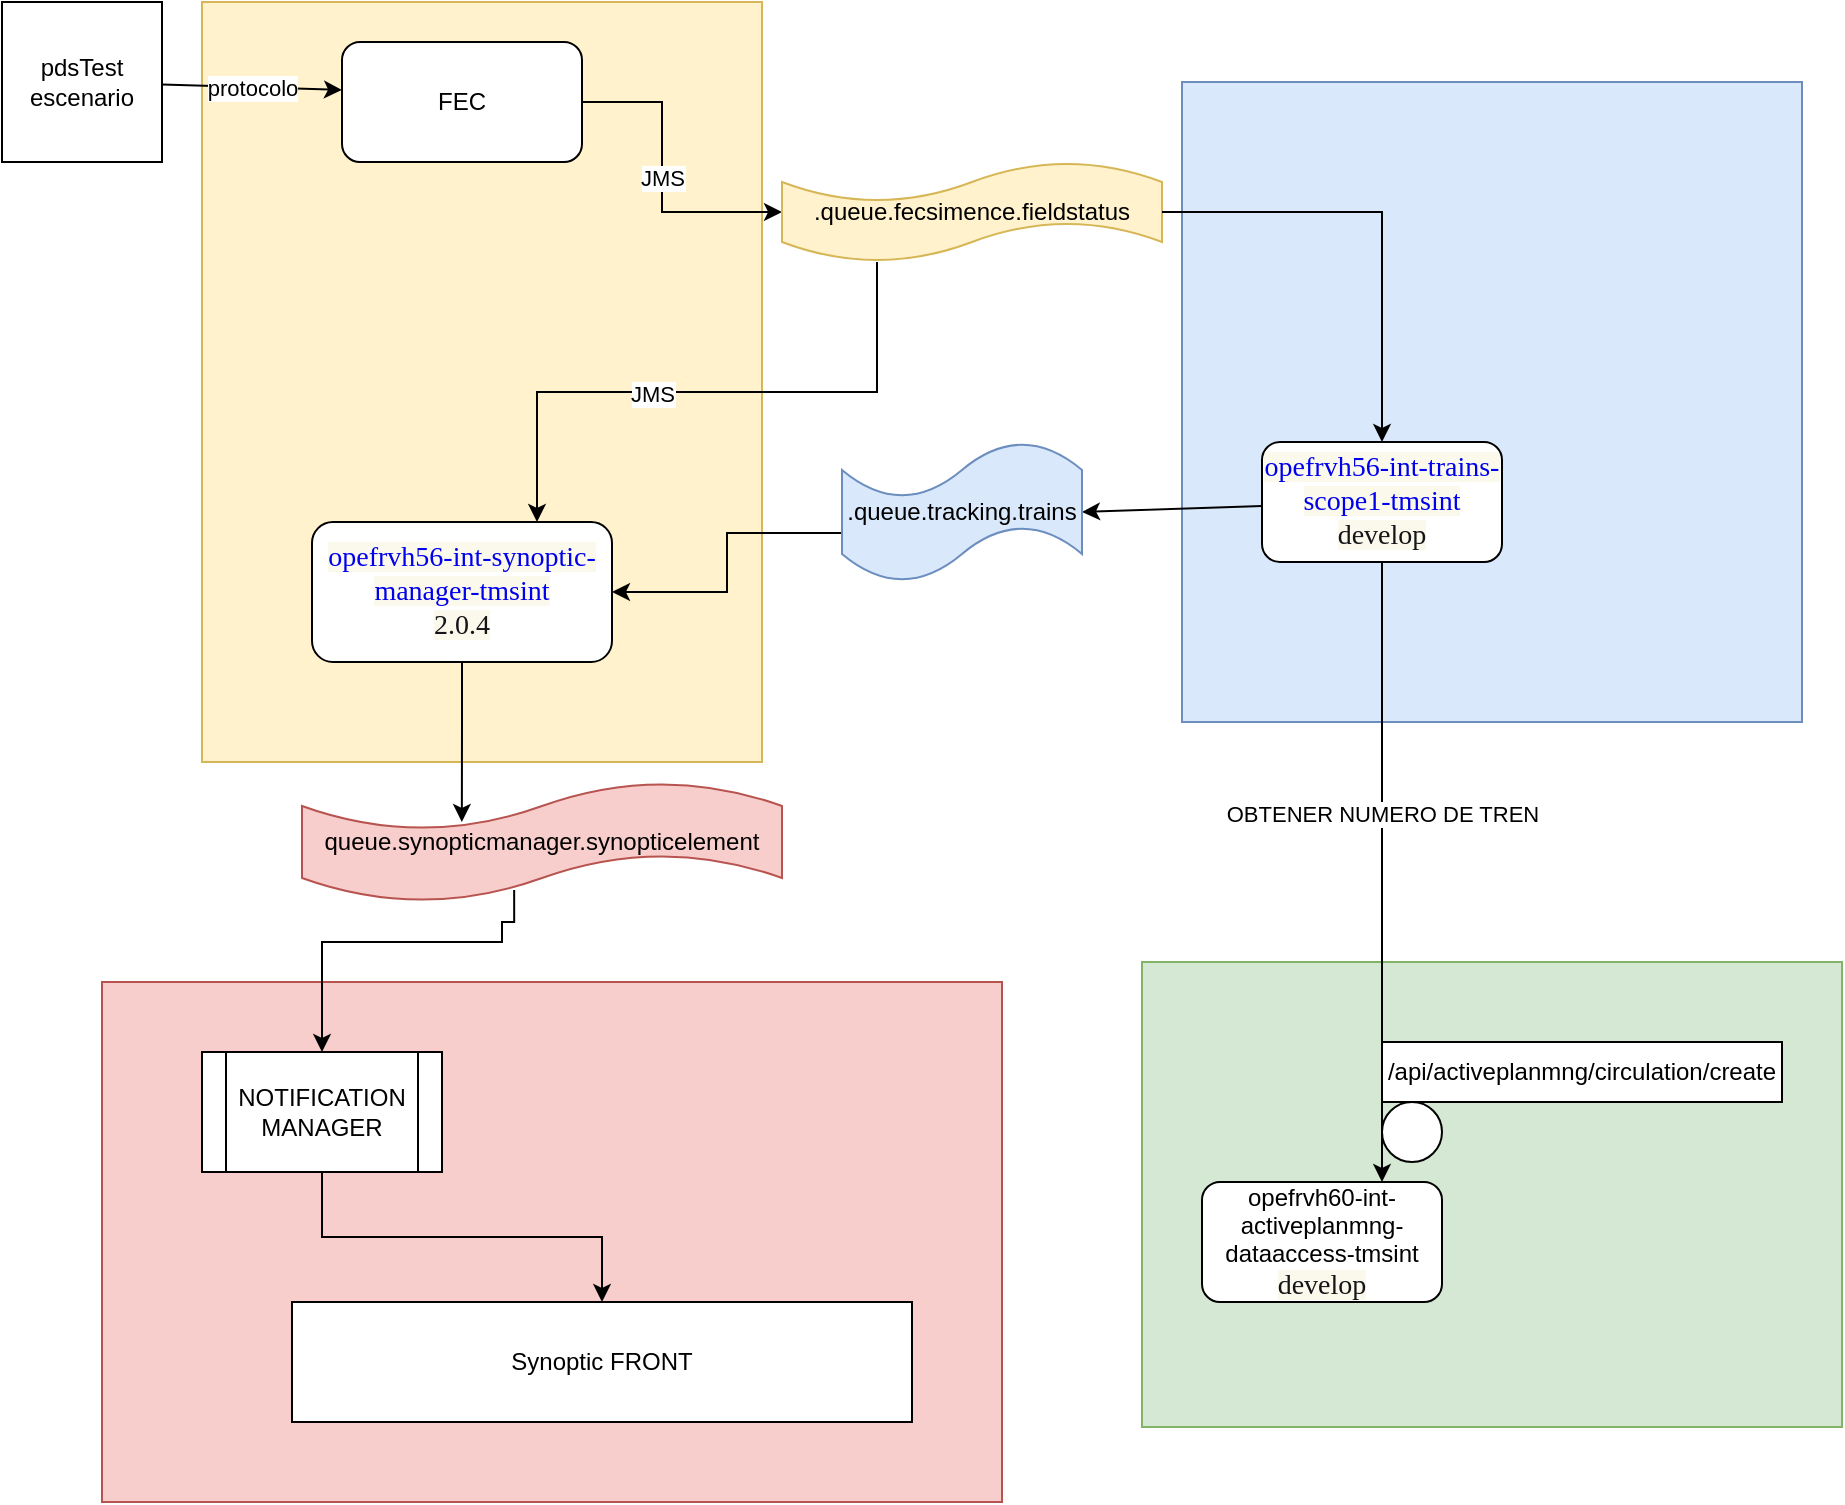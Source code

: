 <mxfile version="20.5.3" type="github"><diagram id="rZNKcQVRgwQoaFxtKG_b" name="Página-1"><mxGraphModel dx="1422" dy="762" grid="1" gridSize="10" guides="1" tooltips="1" connect="1" arrows="1" fold="1" page="1" pageScale="1" pageWidth="827" pageHeight="1169" math="0" shadow="0"><root><mxCell id="0"/><mxCell id="1" parent="0"/><mxCell id="ZRtJbHR1mi0dNfsnCUMY-37" value="" style="rounded=0;whiteSpace=wrap;html=1;fillColor=#d5e8d4;strokeColor=#82b366;" vertex="1" parent="1"><mxGeometry x="580" y="540" width="350" height="232.5" as="geometry"/></mxCell><mxCell id="ZRtJbHR1mi0dNfsnCUMY-33" value="" style="rounded=0;whiteSpace=wrap;html=1;fillColor=#fff2cc;strokeColor=#d6b656;" vertex="1" parent="1"><mxGeometry x="110" y="60" width="280" height="380" as="geometry"/></mxCell><mxCell id="ZRtJbHR1mi0dNfsnCUMY-32" value="" style="rounded=0;whiteSpace=wrap;html=1;fillColor=#f8cecc;strokeColor=#b85450;" vertex="1" parent="1"><mxGeometry x="60" y="550" width="450" height="260" as="geometry"/></mxCell><mxCell id="ZRtJbHR1mi0dNfsnCUMY-20" value="" style="rounded=0;whiteSpace=wrap;html=1;fillColor=#dae8fc;strokeColor=#6c8ebf;" vertex="1" parent="1"><mxGeometry x="600" y="100" width="310" height="320" as="geometry"/></mxCell><mxCell id="ZRtJbHR1mi0dNfsnCUMY-1" value="pdsTest&lt;br&gt;escenario" style="whiteSpace=wrap;html=1;aspect=fixed;" vertex="1" parent="1"><mxGeometry x="10" y="60" width="80" height="80" as="geometry"/></mxCell><mxCell id="ZRtJbHR1mi0dNfsnCUMY-6" style="edgeStyle=orthogonalEdgeStyle;rounded=0;orthogonalLoop=1;jettySize=auto;html=1;" edge="1" parent="1" source="ZRtJbHR1mi0dNfsnCUMY-2" target="ZRtJbHR1mi0dNfsnCUMY-3"><mxGeometry relative="1" as="geometry"><Array as="points"><mxPoint x="340" y="110"/><mxPoint x="340" y="165"/></Array></mxGeometry></mxCell><mxCell id="ZRtJbHR1mi0dNfsnCUMY-7" value="JMS" style="edgeLabel;html=1;align=center;verticalAlign=middle;resizable=0;points=[];" vertex="1" connectable="0" parent="ZRtJbHR1mi0dNfsnCUMY-6"><mxGeometry relative="1" as="geometry"><mxPoint as="offset"/></mxGeometry></mxCell><mxCell id="ZRtJbHR1mi0dNfsnCUMY-2" value="FEC" style="rounded=1;whiteSpace=wrap;html=1;" vertex="1" parent="1"><mxGeometry x="180" y="80" width="120" height="60" as="geometry"/></mxCell><mxCell id="ZRtJbHR1mi0dNfsnCUMY-8" style="edgeStyle=orthogonalEdgeStyle;rounded=0;orthogonalLoop=1;jettySize=auto;html=1;exitX=0.25;exitY=1;exitDx=0;exitDy=0;exitPerimeter=0;entryX=0.75;entryY=0;entryDx=0;entryDy=0;" edge="1" parent="1" source="ZRtJbHR1mi0dNfsnCUMY-3" target="ZRtJbHR1mi0dNfsnCUMY-4"><mxGeometry relative="1" as="geometry"/></mxCell><mxCell id="ZRtJbHR1mi0dNfsnCUMY-9" value="JMS" style="edgeLabel;html=1;align=center;verticalAlign=middle;resizable=0;points=[];" vertex="1" connectable="0" parent="ZRtJbHR1mi0dNfsnCUMY-8"><mxGeometry x="0.186" y="1" relative="1" as="geometry"><mxPoint as="offset"/></mxGeometry></mxCell><mxCell id="ZRtJbHR1mi0dNfsnCUMY-3" value=".queue.fecsimence.fieldstatus" style="shape=tape;whiteSpace=wrap;html=1;fillColor=#fff2cc;strokeColor=#d6b656;" vertex="1" parent="1"><mxGeometry x="400" y="140" width="190" height="50" as="geometry"/></mxCell><mxCell id="ZRtJbHR1mi0dNfsnCUMY-15" style="edgeStyle=orthogonalEdgeStyle;rounded=0;orthogonalLoop=1;jettySize=auto;html=1;entryX=0.333;entryY=0.333;entryDx=0;entryDy=0;entryPerimeter=0;" edge="1" parent="1" source="ZRtJbHR1mi0dNfsnCUMY-4" target="ZRtJbHR1mi0dNfsnCUMY-14"><mxGeometry relative="1" as="geometry"/></mxCell><mxCell id="ZRtJbHR1mi0dNfsnCUMY-4" value="&lt;a style=&quot;box-sizing: inherit; background-color: rgba(218, 195, 66, 0.1); text-decoration-line: none; font-family: &amp;quot;Fira Sans&amp;quot;; font-size: 14px; text-align: -webkit-left;&quot; class=&quot;&quot; href=&quot;https://rancher.mova.indra.es/dashboard/c/c-dssds/explorer/apps.deployment/opefrvtms-int/opefrvh56-int-synoptic-manager-tmsint&quot;&gt;opefrvh56-int-synoptic-manager-tmsint&lt;/a&gt;&lt;br&gt;&lt;span style=&quot;color: rgb(20, 20, 25); font-family: &amp;quot;Fira Sans&amp;quot;; font-size: 14px; text-align: -webkit-left; background-color: rgba(218, 195, 66, 0.1);&quot;&gt;2.0.4&lt;/span&gt;" style="rounded=1;whiteSpace=wrap;html=1;" vertex="1" parent="1"><mxGeometry x="165" y="320" width="150" height="70" as="geometry"/></mxCell><mxCell id="ZRtJbHR1mi0dNfsnCUMY-5" value="protocolo" style="endArrow=classic;html=1;rounded=0;entryX=0;entryY=0.4;entryDx=0;entryDy=0;entryPerimeter=0;" edge="1" parent="1" source="ZRtJbHR1mi0dNfsnCUMY-1" target="ZRtJbHR1mi0dNfsnCUMY-2"><mxGeometry width="50" height="50" relative="1" as="geometry"><mxPoint x="390" y="410" as="sourcePoint"/><mxPoint x="440" y="360" as="targetPoint"/></mxGeometry></mxCell><mxCell id="ZRtJbHR1mi0dNfsnCUMY-10" value="Synoptic FRONT" style="rounded=0;whiteSpace=wrap;html=1;" vertex="1" parent="1"><mxGeometry x="155" y="710" width="310" height="60" as="geometry"/></mxCell><mxCell id="ZRtJbHR1mi0dNfsnCUMY-13" style="edgeStyle=orthogonalEdgeStyle;rounded=0;orthogonalLoop=1;jettySize=auto;html=1;" edge="1" parent="1" source="ZRtJbHR1mi0dNfsnCUMY-12" target="ZRtJbHR1mi0dNfsnCUMY-10"><mxGeometry relative="1" as="geometry"/></mxCell><mxCell id="ZRtJbHR1mi0dNfsnCUMY-12" value="NOTIFICATION MANAGER" style="shape=process;whiteSpace=wrap;html=1;backgroundOutline=1;" vertex="1" parent="1"><mxGeometry x="110" y="585" width="120" height="60" as="geometry"/></mxCell><mxCell id="ZRtJbHR1mi0dNfsnCUMY-16" style="edgeStyle=orthogonalEdgeStyle;rounded=0;orthogonalLoop=1;jettySize=auto;html=1;entryX=0.5;entryY=0;entryDx=0;entryDy=0;exitX=0.442;exitY=0.9;exitDx=0;exitDy=0;exitPerimeter=0;" edge="1" parent="1" source="ZRtJbHR1mi0dNfsnCUMY-14" target="ZRtJbHR1mi0dNfsnCUMY-12"><mxGeometry relative="1" as="geometry"><Array as="points"><mxPoint x="266" y="520"/><mxPoint x="260" y="520"/><mxPoint x="260" y="530"/><mxPoint x="170" y="530"/></Array></mxGeometry></mxCell><mxCell id="ZRtJbHR1mi0dNfsnCUMY-14" value="queue.synopticmanager.synopticelement" style="shape=tape;whiteSpace=wrap;html=1;fillColor=#f8cecc;strokeColor=#b85450;" vertex="1" parent="1"><mxGeometry x="160" y="450" width="240" height="60" as="geometry"/></mxCell><mxCell id="ZRtJbHR1mi0dNfsnCUMY-22" style="edgeStyle=orthogonalEdgeStyle;rounded=0;orthogonalLoop=1;jettySize=auto;html=1;" edge="1" parent="1" source="ZRtJbHR1mi0dNfsnCUMY-17" target="ZRtJbHR1mi0dNfsnCUMY-18"><mxGeometry relative="1" as="geometry"><Array as="points"><mxPoint x="700" y="440"/><mxPoint x="700" y="440"/></Array></mxGeometry></mxCell><mxCell id="ZRtJbHR1mi0dNfsnCUMY-23" value="OBTENER NUMERO DE TREN" style="edgeLabel;html=1;align=center;verticalAlign=middle;resizable=0;points=[];" vertex="1" connectable="0" parent="ZRtJbHR1mi0dNfsnCUMY-22"><mxGeometry x="-0.36" y="-1" relative="1" as="geometry"><mxPoint x="1" y="27" as="offset"/></mxGeometry></mxCell><mxCell id="ZRtJbHR1mi0dNfsnCUMY-17" value="&lt;a style=&quot;box-sizing: inherit; background-color: rgba(218, 195, 66, 0.1); text-decoration-line: none; font-family: &amp;quot;Fira Sans&amp;quot;; font-size: 14px; text-align: -webkit-left;&quot; class=&quot;&quot; href=&quot;https://rancher.mova.indra.es/dashboard/c/c-dssds/explorer/apps.deployment/opefrvtms-int/opefrvh56-int-trains-scope1-tmsint&quot;&gt;opefrvh56-int-trains-scope1-tmsint&lt;/a&gt;&lt;br&gt;&lt;span style=&quot;color: rgb(20, 20, 25); font-family: &amp;quot;Fira Sans&amp;quot;; font-size: 14px; text-align: -webkit-left; background-color: rgba(218, 195, 66, 0.1);&quot;&gt;develop&lt;/span&gt;" style="rounded=1;whiteSpace=wrap;html=1;" vertex="1" parent="1"><mxGeometry x="640" y="280" width="120" height="60" as="geometry"/></mxCell><mxCell id="ZRtJbHR1mi0dNfsnCUMY-18" value="opefrvh60-int-activeplanmng-dataaccess-tmsint&lt;br&gt;&lt;span style=&quot;color: rgb(20, 20, 25); font-family: &amp;quot;Fira Sans&amp;quot;; font-size: 14px; text-align: -webkit-left; background-color: rgba(218, 195, 66, 0.1);&quot;&gt;develop&lt;/span&gt;" style="rounded=1;whiteSpace=wrap;html=1;" vertex="1" parent="1"><mxGeometry x="610" y="650" width="120" height="60" as="geometry"/></mxCell><mxCell id="ZRtJbHR1mi0dNfsnCUMY-19" value="" style="endArrow=classic;html=1;rounded=0;exitX=1;exitY=0.5;exitDx=0;exitDy=0;exitPerimeter=0;entryX=0.5;entryY=0;entryDx=0;entryDy=0;" edge="1" parent="1" source="ZRtJbHR1mi0dNfsnCUMY-3" target="ZRtJbHR1mi0dNfsnCUMY-17"><mxGeometry width="50" height="50" relative="1" as="geometry"><mxPoint x="390" y="400" as="sourcePoint"/><mxPoint x="440" y="350" as="targetPoint"/><Array as="points"><mxPoint x="700" y="165"/></Array></mxGeometry></mxCell><mxCell id="ZRtJbHR1mi0dNfsnCUMY-24" value="" style="endArrow=classic;html=1;rounded=0;entryX=1;entryY=0.5;entryDx=0;entryDy=0;entryPerimeter=0;" edge="1" parent="1" source="ZRtJbHR1mi0dNfsnCUMY-17" target="ZRtJbHR1mi0dNfsnCUMY-26"><mxGeometry width="50" height="50" relative="1" as="geometry"><mxPoint x="390" y="400" as="sourcePoint"/><mxPoint x="440" y="350" as="targetPoint"/></mxGeometry></mxCell><mxCell id="ZRtJbHR1mi0dNfsnCUMY-30" style="edgeStyle=orthogonalEdgeStyle;rounded=0;orthogonalLoop=1;jettySize=auto;html=1;exitX=0;exitY=0.65;exitDx=0;exitDy=0;exitPerimeter=0;" edge="1" parent="1" source="ZRtJbHR1mi0dNfsnCUMY-26" target="ZRtJbHR1mi0dNfsnCUMY-4"><mxGeometry relative="1" as="geometry"/></mxCell><mxCell id="ZRtJbHR1mi0dNfsnCUMY-26" value=".queue.tracking.trains" style="shape=tape;whiteSpace=wrap;html=1;fillColor=#dae8fc;strokeColor=#6c8ebf;" vertex="1" parent="1"><mxGeometry x="430" y="280" width="120" height="70" as="geometry"/></mxCell><mxCell id="ZRtJbHR1mi0dNfsnCUMY-34" value="" style="ellipse;whiteSpace=wrap;html=1;aspect=fixed;" vertex="1" parent="1"><mxGeometry x="700" y="610" width="30" height="30" as="geometry"/></mxCell><mxCell id="ZRtJbHR1mi0dNfsnCUMY-35" value="/api/activeplanmng/circulation/create" style="rounded=0;whiteSpace=wrap;html=1;" vertex="1" parent="1"><mxGeometry x="700" y="580" width="200" height="30" as="geometry"/></mxCell></root></mxGraphModel></diagram></mxfile>